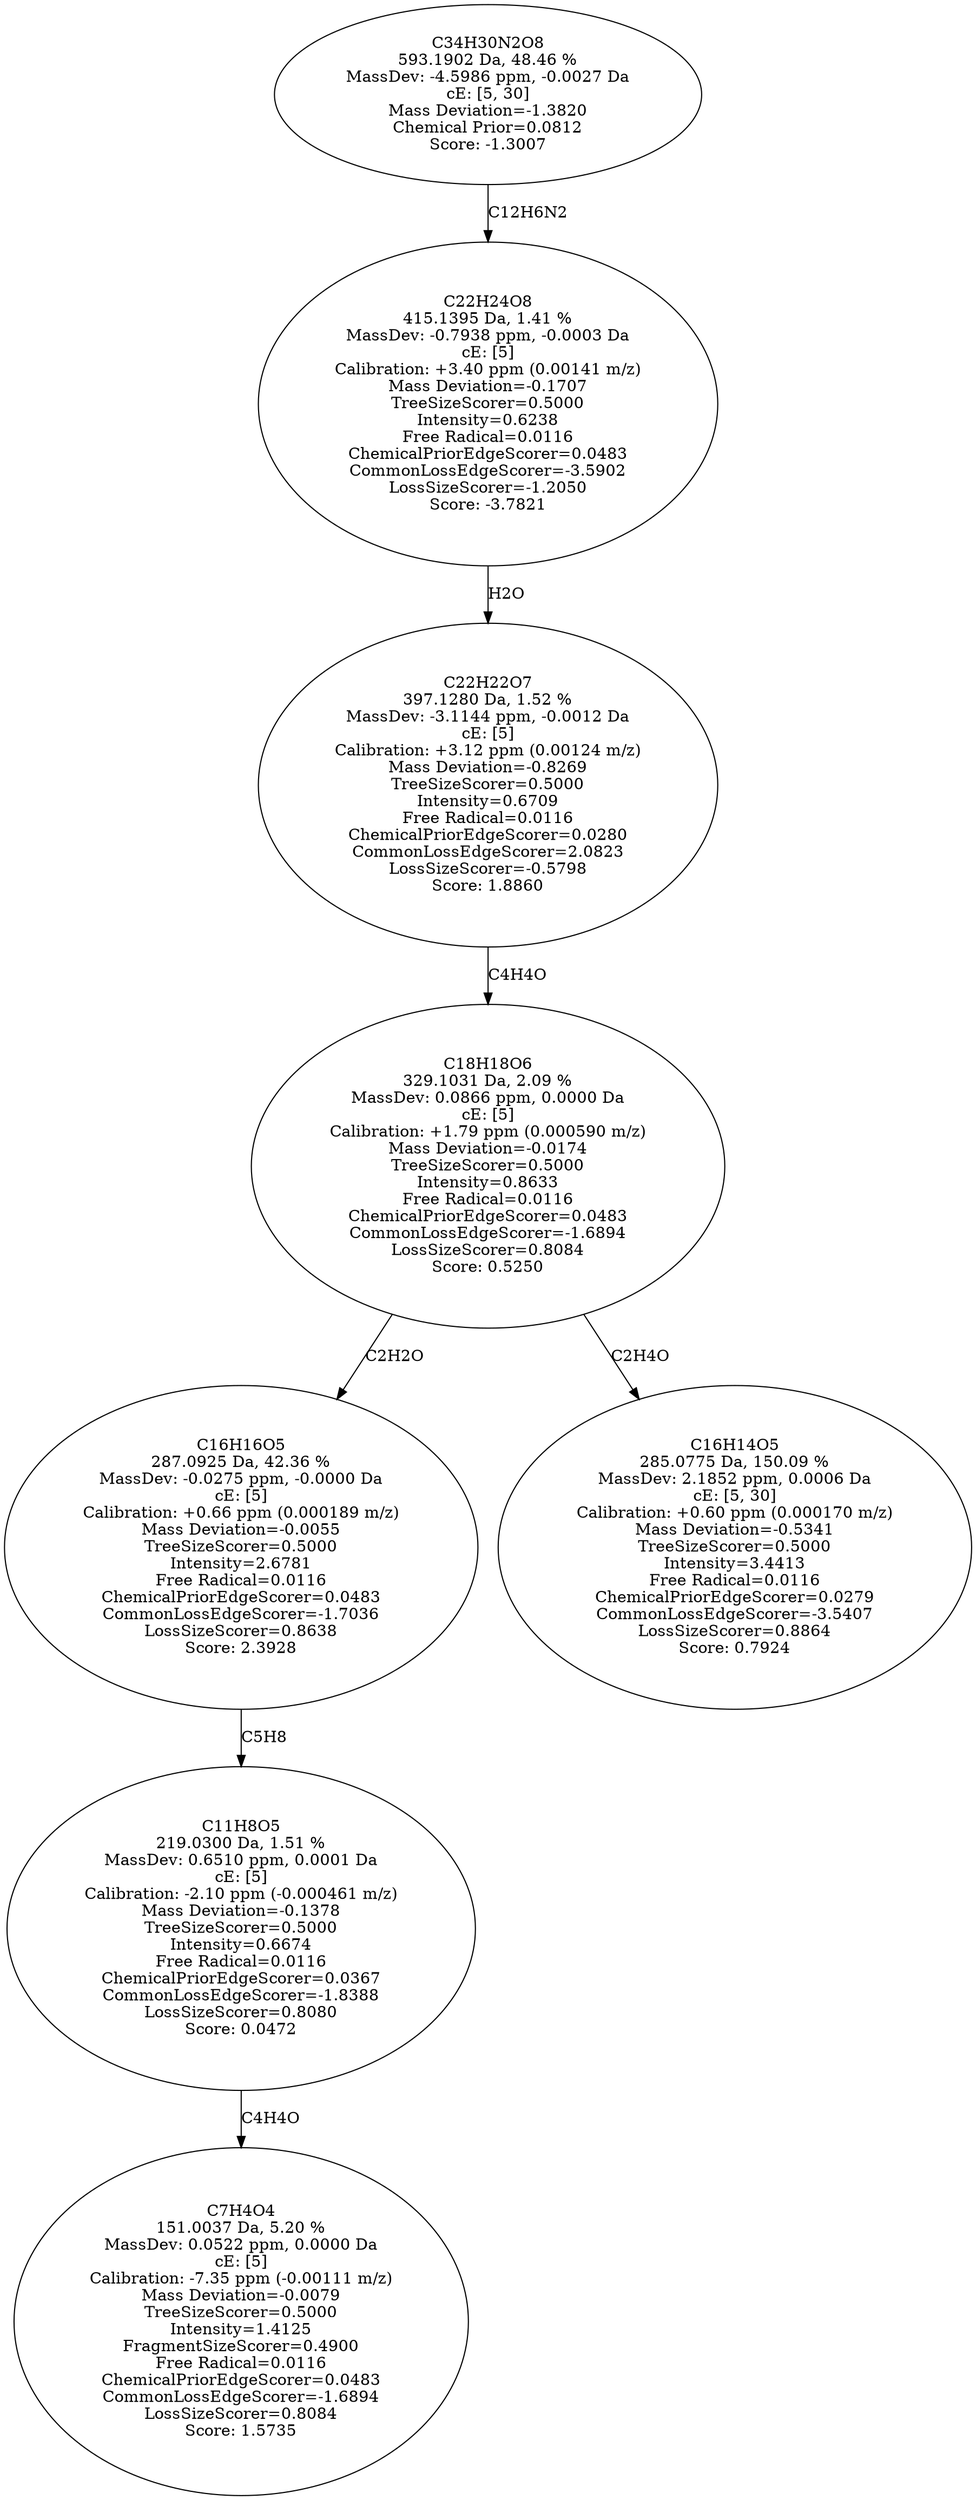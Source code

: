 strict digraph {
v1 [label="C7H4O4\n151.0037 Da, 5.20 %\nMassDev: 0.0522 ppm, 0.0000 Da\ncE: [5]\nCalibration: -7.35 ppm (-0.00111 m/z)\nMass Deviation=-0.0079\nTreeSizeScorer=0.5000\nIntensity=1.4125\nFragmentSizeScorer=0.4900\nFree Radical=0.0116\nChemicalPriorEdgeScorer=0.0483\nCommonLossEdgeScorer=-1.6894\nLossSizeScorer=0.8084\nScore: 1.5735"];
v2 [label="C11H8O5\n219.0300 Da, 1.51 %\nMassDev: 0.6510 ppm, 0.0001 Da\ncE: [5]\nCalibration: -2.10 ppm (-0.000461 m/z)\nMass Deviation=-0.1378\nTreeSizeScorer=0.5000\nIntensity=0.6674\nFree Radical=0.0116\nChemicalPriorEdgeScorer=0.0367\nCommonLossEdgeScorer=-1.8388\nLossSizeScorer=0.8080\nScore: 0.0472"];
v3 [label="C16H16O5\n287.0925 Da, 42.36 %\nMassDev: -0.0275 ppm, -0.0000 Da\ncE: [5]\nCalibration: +0.66 ppm (0.000189 m/z)\nMass Deviation=-0.0055\nTreeSizeScorer=0.5000\nIntensity=2.6781\nFree Radical=0.0116\nChemicalPriorEdgeScorer=0.0483\nCommonLossEdgeScorer=-1.7036\nLossSizeScorer=0.8638\nScore: 2.3928"];
v4 [label="C16H14O5\n285.0775 Da, 150.09 %\nMassDev: 2.1852 ppm, 0.0006 Da\ncE: [5, 30]\nCalibration: +0.60 ppm (0.000170 m/z)\nMass Deviation=-0.5341\nTreeSizeScorer=0.5000\nIntensity=3.4413\nFree Radical=0.0116\nChemicalPriorEdgeScorer=0.0279\nCommonLossEdgeScorer=-3.5407\nLossSizeScorer=0.8864\nScore: 0.7924"];
v5 [label="C18H18O6\n329.1031 Da, 2.09 %\nMassDev: 0.0866 ppm, 0.0000 Da\ncE: [5]\nCalibration: +1.79 ppm (0.000590 m/z)\nMass Deviation=-0.0174\nTreeSizeScorer=0.5000\nIntensity=0.8633\nFree Radical=0.0116\nChemicalPriorEdgeScorer=0.0483\nCommonLossEdgeScorer=-1.6894\nLossSizeScorer=0.8084\nScore: 0.5250"];
v6 [label="C22H22O7\n397.1280 Da, 1.52 %\nMassDev: -3.1144 ppm, -0.0012 Da\ncE: [5]\nCalibration: +3.12 ppm (0.00124 m/z)\nMass Deviation=-0.8269\nTreeSizeScorer=0.5000\nIntensity=0.6709\nFree Radical=0.0116\nChemicalPriorEdgeScorer=0.0280\nCommonLossEdgeScorer=2.0823\nLossSizeScorer=-0.5798\nScore: 1.8860"];
v7 [label="C22H24O8\n415.1395 Da, 1.41 %\nMassDev: -0.7938 ppm, -0.0003 Da\ncE: [5]\nCalibration: +3.40 ppm (0.00141 m/z)\nMass Deviation=-0.1707\nTreeSizeScorer=0.5000\nIntensity=0.6238\nFree Radical=0.0116\nChemicalPriorEdgeScorer=0.0483\nCommonLossEdgeScorer=-3.5902\nLossSizeScorer=-1.2050\nScore: -3.7821"];
v8 [label="C34H30N2O8\n593.1902 Da, 48.46 %\nMassDev: -4.5986 ppm, -0.0027 Da\ncE: [5, 30]\nMass Deviation=-1.3820\nChemical Prior=0.0812\nScore: -1.3007"];
v2 -> v1 [label="C4H4O"];
v3 -> v2 [label="C5H8"];
v5 -> v3 [label="C2H2O"];
v5 -> v4 [label="C2H4O"];
v6 -> v5 [label="C4H4O"];
v7 -> v6 [label="H2O"];
v8 -> v7 [label="C12H6N2"];
}